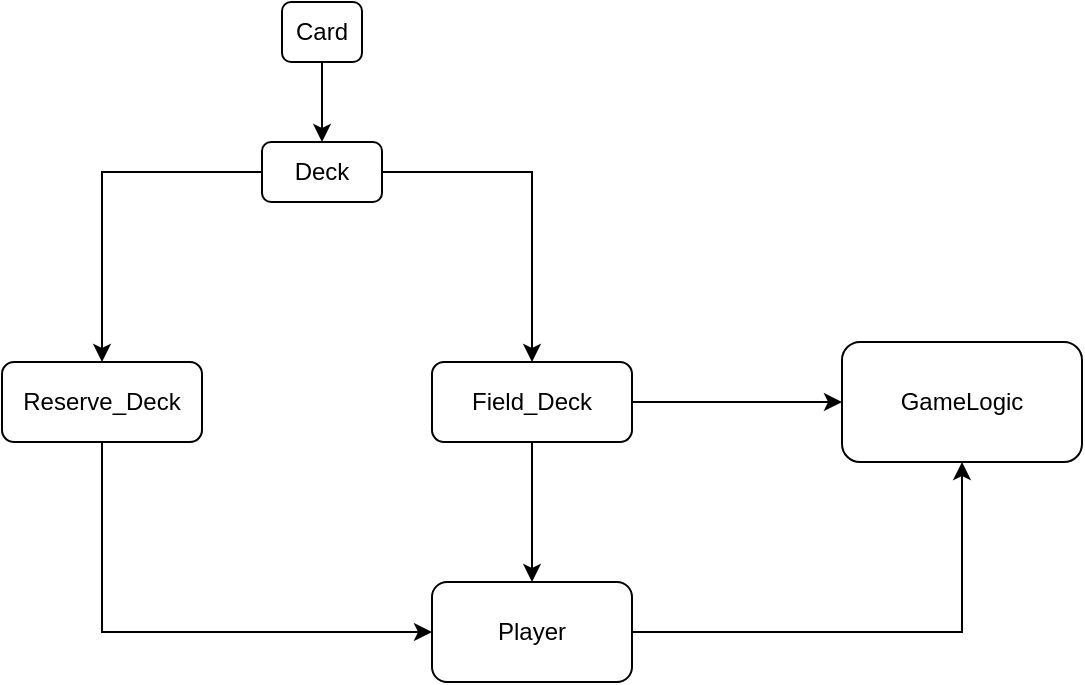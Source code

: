 <mxfile version="17.2.5" type="github"><diagram id="iZ2qUA7WPgH8D5e3ZqkY" name="Page-1"><mxGraphModel dx="1422" dy="772" grid="1" gridSize="10" guides="1" tooltips="1" connect="1" arrows="1" fold="1" page="1" pageScale="1" pageWidth="1169" pageHeight="826" math="0" shadow="0"><root><mxCell id="0"/><mxCell id="1" parent="0"/><mxCell id="CTyLvT6voSeMs5pU5VYu-4" style="edgeStyle=orthogonalEdgeStyle;rounded=0;orthogonalLoop=1;jettySize=auto;html=1;exitX=0.5;exitY=1;exitDx=0;exitDy=0;entryX=0;entryY=0.5;entryDx=0;entryDy=0;" edge="1" parent="1" source="nrKod7WKp946YI_PWeMj-2" target="nrKod7WKp946YI_PWeMj-3"><mxGeometry relative="1" as="geometry"/></mxCell><mxCell id="nrKod7WKp946YI_PWeMj-2" value="&lt;div&gt;Reserve_Deck&lt;br&gt;&lt;/div&gt;" style="rounded=1;whiteSpace=wrap;html=1;" parent="1" vertex="1"><mxGeometry x="320" y="330" width="100" height="40" as="geometry"/></mxCell><mxCell id="CTyLvT6voSeMs5pU5VYu-8" style="edgeStyle=orthogonalEdgeStyle;rounded=0;orthogonalLoop=1;jettySize=auto;html=1;exitX=1;exitY=0.5;exitDx=0;exitDy=0;entryX=0.5;entryY=1;entryDx=0;entryDy=0;" edge="1" parent="1" source="nrKod7WKp946YI_PWeMj-3" target="CTyLvT6voSeMs5pU5VYu-1"><mxGeometry relative="1" as="geometry"/></mxCell><mxCell id="nrKod7WKp946YI_PWeMj-3" value="Player" style="rounded=1;whiteSpace=wrap;html=1;" parent="1" vertex="1"><mxGeometry x="535" y="440" width="100" height="50" as="geometry"/></mxCell><mxCell id="CTyLvT6voSeMs5pU5VYu-2" style="edgeStyle=orthogonalEdgeStyle;rounded=0;orthogonalLoop=1;jettySize=auto;html=1;exitX=1;exitY=0.5;exitDx=0;exitDy=0;" edge="1" parent="1" source="nrKod7WKp946YI_PWeMj-4" target="CTyLvT6voSeMs5pU5VYu-1"><mxGeometry relative="1" as="geometry"/></mxCell><mxCell id="CTyLvT6voSeMs5pU5VYu-10" style="edgeStyle=orthogonalEdgeStyle;rounded=0;orthogonalLoop=1;jettySize=auto;html=1;exitX=0.5;exitY=1;exitDx=0;exitDy=0;" edge="1" parent="1" source="nrKod7WKp946YI_PWeMj-4" target="nrKod7WKp946YI_PWeMj-3"><mxGeometry relative="1" as="geometry"/></mxCell><mxCell id="nrKod7WKp946YI_PWeMj-4" value="Field_Deck" style="rounded=1;whiteSpace=wrap;html=1;" parent="1" vertex="1"><mxGeometry x="535" y="330" width="100" height="40" as="geometry"/></mxCell><mxCell id="CTyLvT6voSeMs5pU5VYu-5" style="edgeStyle=orthogonalEdgeStyle;rounded=0;orthogonalLoop=1;jettySize=auto;html=1;exitX=0;exitY=0.5;exitDx=0;exitDy=0;entryX=0.5;entryY=0;entryDx=0;entryDy=0;" edge="1" parent="1" source="nrKod7WKp946YI_PWeMj-13" target="nrKod7WKp946YI_PWeMj-2"><mxGeometry relative="1" as="geometry"/></mxCell><mxCell id="CTyLvT6voSeMs5pU5VYu-7" style="edgeStyle=orthogonalEdgeStyle;rounded=0;orthogonalLoop=1;jettySize=auto;html=1;exitX=1;exitY=0.5;exitDx=0;exitDy=0;" edge="1" parent="1" source="nrKod7WKp946YI_PWeMj-13" target="nrKod7WKp946YI_PWeMj-4"><mxGeometry relative="1" as="geometry"/></mxCell><mxCell id="nrKod7WKp946YI_PWeMj-13" value="&lt;div&gt;Deck&lt;/div&gt;" style="rounded=1;whiteSpace=wrap;html=1;" parent="1" vertex="1"><mxGeometry x="450" y="220" width="60" height="30" as="geometry"/></mxCell><mxCell id="CTyLvT6voSeMs5pU5VYu-6" style="edgeStyle=orthogonalEdgeStyle;rounded=0;orthogonalLoop=1;jettySize=auto;html=1;exitX=0.5;exitY=1;exitDx=0;exitDy=0;entryX=0.5;entryY=0;entryDx=0;entryDy=0;" edge="1" parent="1" source="nrKod7WKp946YI_PWeMj-14" target="nrKod7WKp946YI_PWeMj-13"><mxGeometry relative="1" as="geometry"/></mxCell><mxCell id="nrKod7WKp946YI_PWeMj-14" value="Card" style="rounded=1;whiteSpace=wrap;html=1;" parent="1" vertex="1"><mxGeometry x="460" y="150" width="40" height="30" as="geometry"/></mxCell><mxCell id="CTyLvT6voSeMs5pU5VYu-1" value="&lt;div&gt;GameLogic&lt;/div&gt;" style="rounded=1;whiteSpace=wrap;html=1;" vertex="1" parent="1"><mxGeometry x="740" y="320" width="120" height="60" as="geometry"/></mxCell></root></mxGraphModel></diagram></mxfile>